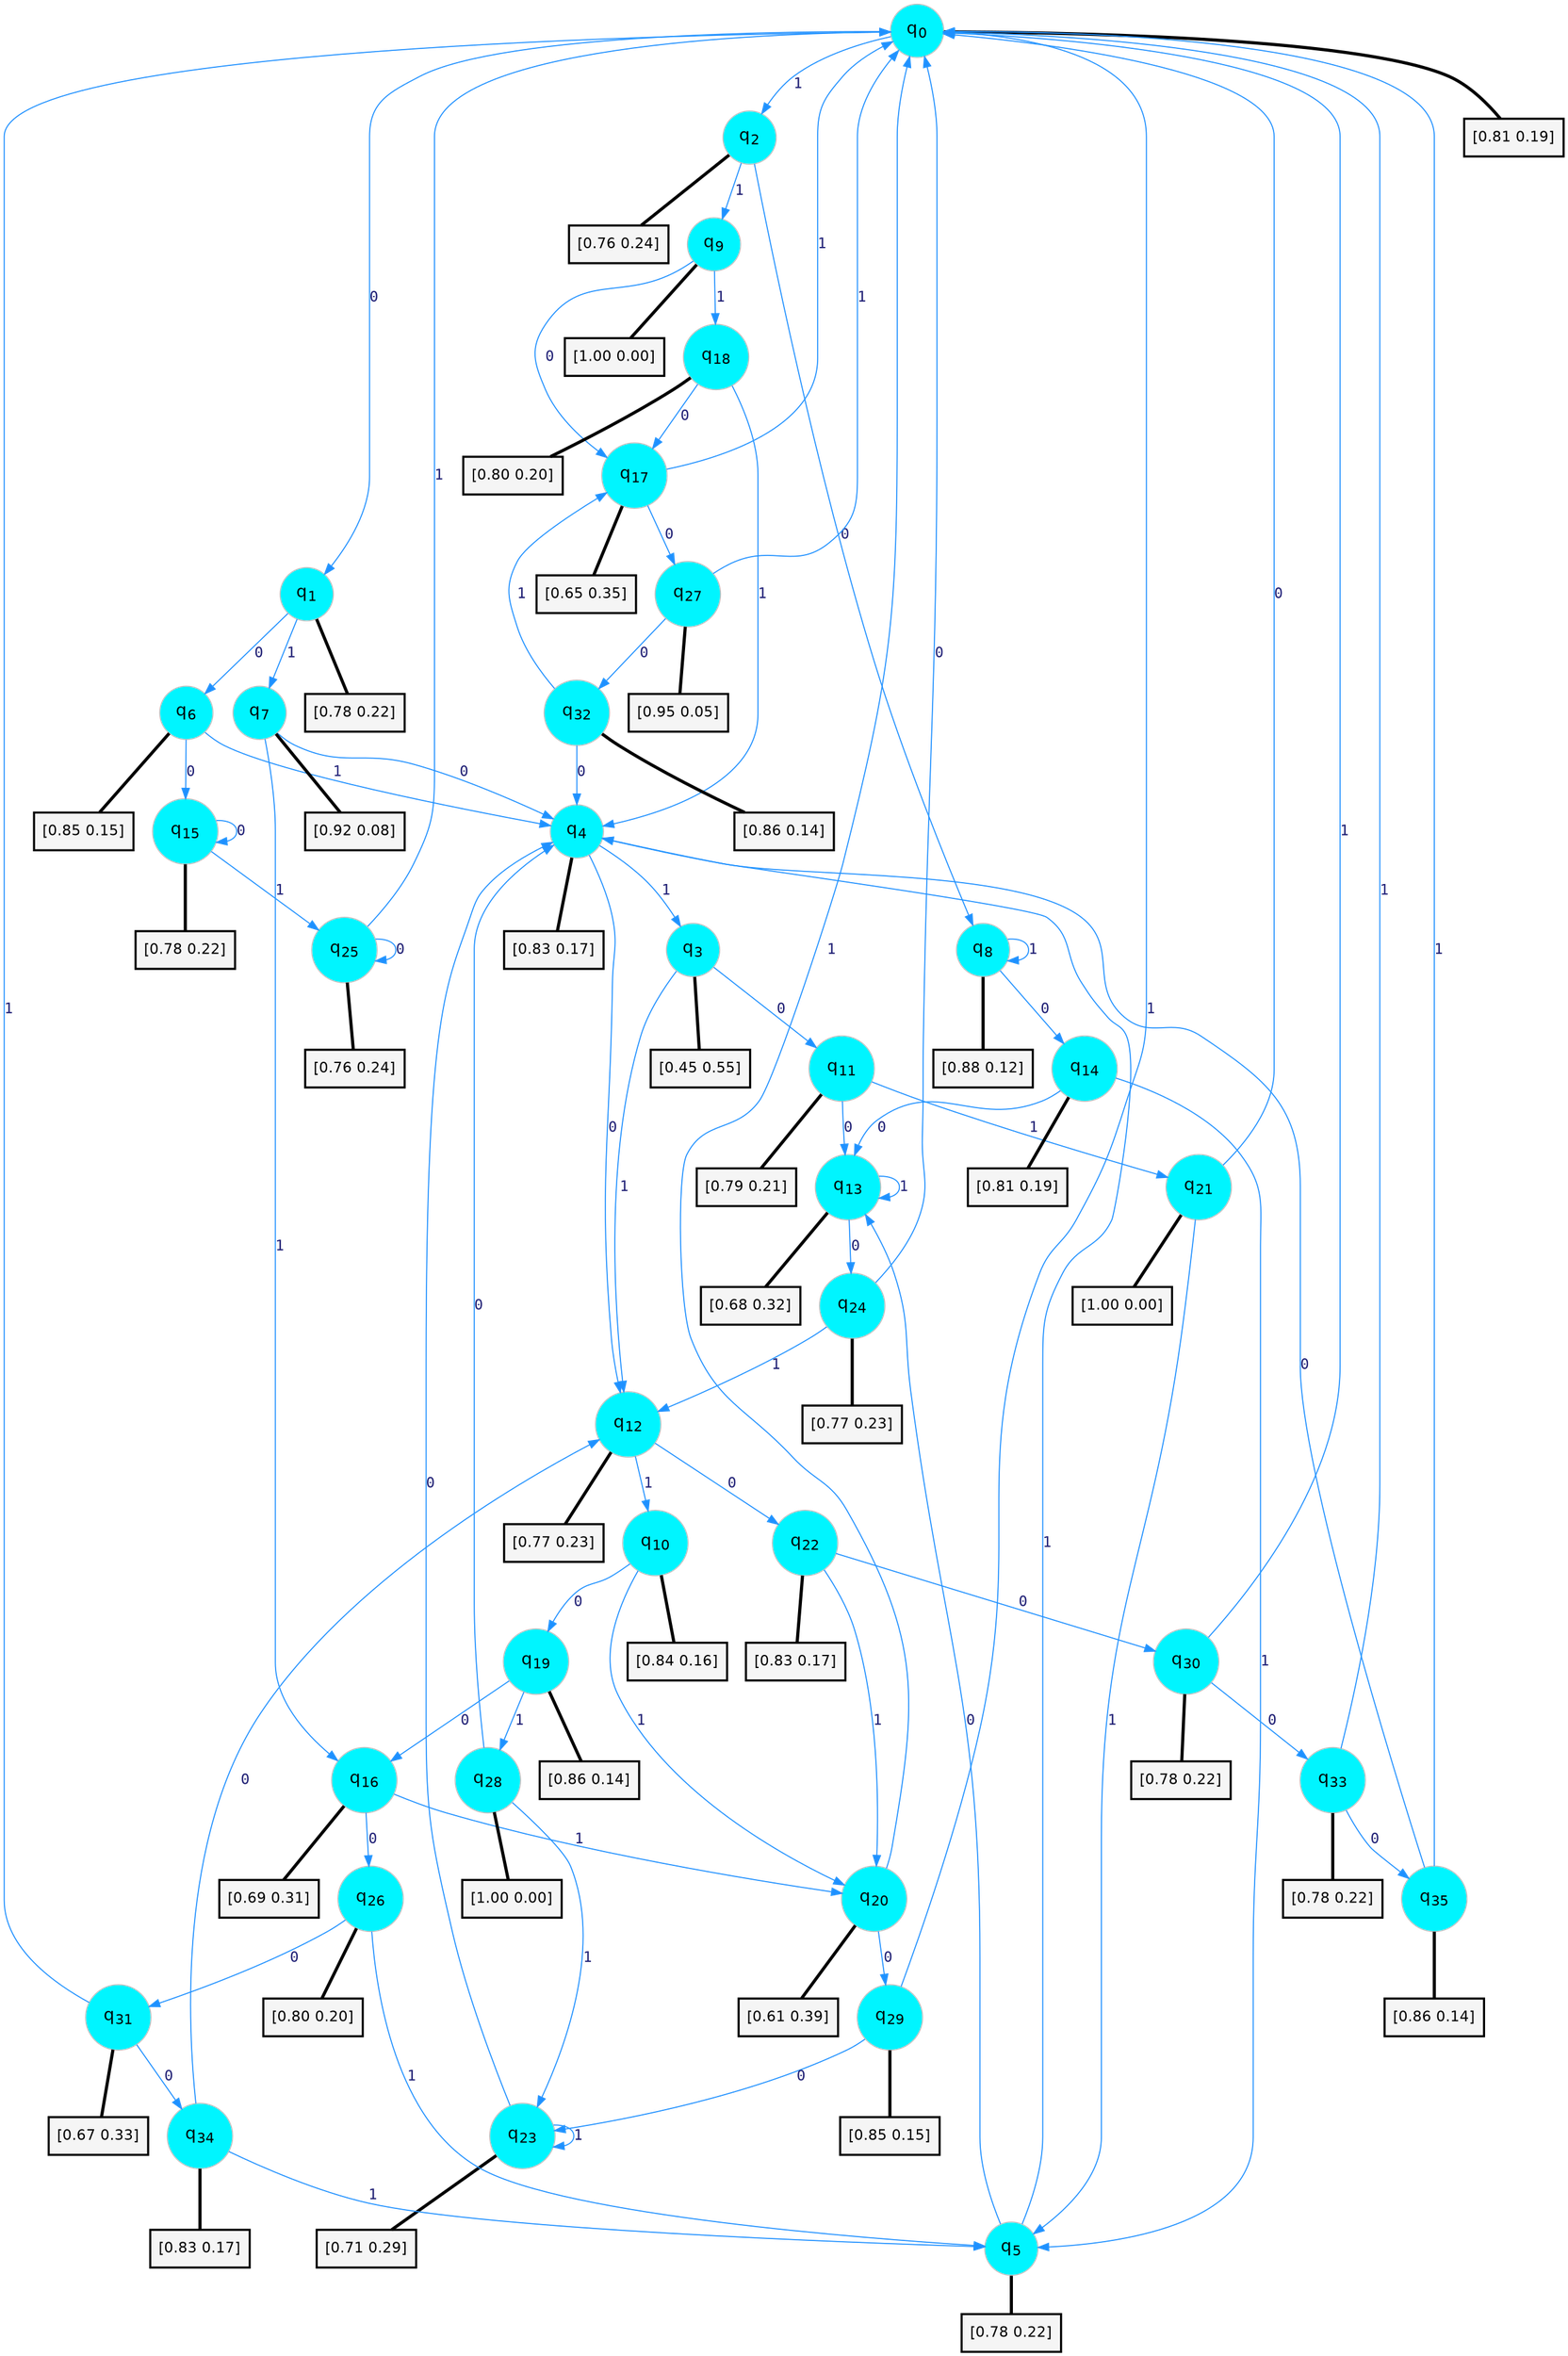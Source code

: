 digraph G {
graph [
bgcolor=transparent, dpi=300, rankdir=TD, size="40,25"];
node [
color=gray, fillcolor=turquoise1, fontcolor=black, fontname=Helvetica, fontsize=16, fontweight=bold, shape=circle, style=filled];
edge [
arrowsize=1, color=dodgerblue1, fontcolor=midnightblue, fontname=courier, fontweight=bold, penwidth=1, style=solid, weight=20];
0[label=<q<SUB>0</SUB>>];
1[label=<q<SUB>1</SUB>>];
2[label=<q<SUB>2</SUB>>];
3[label=<q<SUB>3</SUB>>];
4[label=<q<SUB>4</SUB>>];
5[label=<q<SUB>5</SUB>>];
6[label=<q<SUB>6</SUB>>];
7[label=<q<SUB>7</SUB>>];
8[label=<q<SUB>8</SUB>>];
9[label=<q<SUB>9</SUB>>];
10[label=<q<SUB>10</SUB>>];
11[label=<q<SUB>11</SUB>>];
12[label=<q<SUB>12</SUB>>];
13[label=<q<SUB>13</SUB>>];
14[label=<q<SUB>14</SUB>>];
15[label=<q<SUB>15</SUB>>];
16[label=<q<SUB>16</SUB>>];
17[label=<q<SUB>17</SUB>>];
18[label=<q<SUB>18</SUB>>];
19[label=<q<SUB>19</SUB>>];
20[label=<q<SUB>20</SUB>>];
21[label=<q<SUB>21</SUB>>];
22[label=<q<SUB>22</SUB>>];
23[label=<q<SUB>23</SUB>>];
24[label=<q<SUB>24</SUB>>];
25[label=<q<SUB>25</SUB>>];
26[label=<q<SUB>26</SUB>>];
27[label=<q<SUB>27</SUB>>];
28[label=<q<SUB>28</SUB>>];
29[label=<q<SUB>29</SUB>>];
30[label=<q<SUB>30</SUB>>];
31[label=<q<SUB>31</SUB>>];
32[label=<q<SUB>32</SUB>>];
33[label=<q<SUB>33</SUB>>];
34[label=<q<SUB>34</SUB>>];
35[label=<q<SUB>35</SUB>>];
36[label="[0.81 0.19]", shape=box,fontcolor=black, fontname=Helvetica, fontsize=14, penwidth=2, fillcolor=whitesmoke,color=black];
37[label="[0.78 0.22]", shape=box,fontcolor=black, fontname=Helvetica, fontsize=14, penwidth=2, fillcolor=whitesmoke,color=black];
38[label="[0.76 0.24]", shape=box,fontcolor=black, fontname=Helvetica, fontsize=14, penwidth=2, fillcolor=whitesmoke,color=black];
39[label="[0.45 0.55]", shape=box,fontcolor=black, fontname=Helvetica, fontsize=14, penwidth=2, fillcolor=whitesmoke,color=black];
40[label="[0.83 0.17]", shape=box,fontcolor=black, fontname=Helvetica, fontsize=14, penwidth=2, fillcolor=whitesmoke,color=black];
41[label="[0.78 0.22]", shape=box,fontcolor=black, fontname=Helvetica, fontsize=14, penwidth=2, fillcolor=whitesmoke,color=black];
42[label="[0.85 0.15]", shape=box,fontcolor=black, fontname=Helvetica, fontsize=14, penwidth=2, fillcolor=whitesmoke,color=black];
43[label="[0.92 0.08]", shape=box,fontcolor=black, fontname=Helvetica, fontsize=14, penwidth=2, fillcolor=whitesmoke,color=black];
44[label="[0.88 0.12]", shape=box,fontcolor=black, fontname=Helvetica, fontsize=14, penwidth=2, fillcolor=whitesmoke,color=black];
45[label="[1.00 0.00]", shape=box,fontcolor=black, fontname=Helvetica, fontsize=14, penwidth=2, fillcolor=whitesmoke,color=black];
46[label="[0.84 0.16]", shape=box,fontcolor=black, fontname=Helvetica, fontsize=14, penwidth=2, fillcolor=whitesmoke,color=black];
47[label="[0.79 0.21]", shape=box,fontcolor=black, fontname=Helvetica, fontsize=14, penwidth=2, fillcolor=whitesmoke,color=black];
48[label="[0.77 0.23]", shape=box,fontcolor=black, fontname=Helvetica, fontsize=14, penwidth=2, fillcolor=whitesmoke,color=black];
49[label="[0.68 0.32]", shape=box,fontcolor=black, fontname=Helvetica, fontsize=14, penwidth=2, fillcolor=whitesmoke,color=black];
50[label="[0.81 0.19]", shape=box,fontcolor=black, fontname=Helvetica, fontsize=14, penwidth=2, fillcolor=whitesmoke,color=black];
51[label="[0.78 0.22]", shape=box,fontcolor=black, fontname=Helvetica, fontsize=14, penwidth=2, fillcolor=whitesmoke,color=black];
52[label="[0.69 0.31]", shape=box,fontcolor=black, fontname=Helvetica, fontsize=14, penwidth=2, fillcolor=whitesmoke,color=black];
53[label="[0.65 0.35]", shape=box,fontcolor=black, fontname=Helvetica, fontsize=14, penwidth=2, fillcolor=whitesmoke,color=black];
54[label="[0.80 0.20]", shape=box,fontcolor=black, fontname=Helvetica, fontsize=14, penwidth=2, fillcolor=whitesmoke,color=black];
55[label="[0.86 0.14]", shape=box,fontcolor=black, fontname=Helvetica, fontsize=14, penwidth=2, fillcolor=whitesmoke,color=black];
56[label="[0.61 0.39]", shape=box,fontcolor=black, fontname=Helvetica, fontsize=14, penwidth=2, fillcolor=whitesmoke,color=black];
57[label="[1.00 0.00]", shape=box,fontcolor=black, fontname=Helvetica, fontsize=14, penwidth=2, fillcolor=whitesmoke,color=black];
58[label="[0.83 0.17]", shape=box,fontcolor=black, fontname=Helvetica, fontsize=14, penwidth=2, fillcolor=whitesmoke,color=black];
59[label="[0.71 0.29]", shape=box,fontcolor=black, fontname=Helvetica, fontsize=14, penwidth=2, fillcolor=whitesmoke,color=black];
60[label="[0.77 0.23]", shape=box,fontcolor=black, fontname=Helvetica, fontsize=14, penwidth=2, fillcolor=whitesmoke,color=black];
61[label="[0.76 0.24]", shape=box,fontcolor=black, fontname=Helvetica, fontsize=14, penwidth=2, fillcolor=whitesmoke,color=black];
62[label="[0.80 0.20]", shape=box,fontcolor=black, fontname=Helvetica, fontsize=14, penwidth=2, fillcolor=whitesmoke,color=black];
63[label="[0.95 0.05]", shape=box,fontcolor=black, fontname=Helvetica, fontsize=14, penwidth=2, fillcolor=whitesmoke,color=black];
64[label="[1.00 0.00]", shape=box,fontcolor=black, fontname=Helvetica, fontsize=14, penwidth=2, fillcolor=whitesmoke,color=black];
65[label="[0.85 0.15]", shape=box,fontcolor=black, fontname=Helvetica, fontsize=14, penwidth=2, fillcolor=whitesmoke,color=black];
66[label="[0.78 0.22]", shape=box,fontcolor=black, fontname=Helvetica, fontsize=14, penwidth=2, fillcolor=whitesmoke,color=black];
67[label="[0.67 0.33]", shape=box,fontcolor=black, fontname=Helvetica, fontsize=14, penwidth=2, fillcolor=whitesmoke,color=black];
68[label="[0.86 0.14]", shape=box,fontcolor=black, fontname=Helvetica, fontsize=14, penwidth=2, fillcolor=whitesmoke,color=black];
69[label="[0.78 0.22]", shape=box,fontcolor=black, fontname=Helvetica, fontsize=14, penwidth=2, fillcolor=whitesmoke,color=black];
70[label="[0.83 0.17]", shape=box,fontcolor=black, fontname=Helvetica, fontsize=14, penwidth=2, fillcolor=whitesmoke,color=black];
71[label="[0.86 0.14]", shape=box,fontcolor=black, fontname=Helvetica, fontsize=14, penwidth=2, fillcolor=whitesmoke,color=black];
0->1 [label=0];
0->2 [label=1];
0->36 [arrowhead=none, penwidth=3,color=black];
1->6 [label=0];
1->7 [label=1];
1->37 [arrowhead=none, penwidth=3,color=black];
2->8 [label=0];
2->9 [label=1];
2->38 [arrowhead=none, penwidth=3,color=black];
3->11 [label=0];
3->12 [label=1];
3->39 [arrowhead=none, penwidth=3,color=black];
4->12 [label=0];
4->3 [label=1];
4->40 [arrowhead=none, penwidth=3,color=black];
5->13 [label=0];
5->4 [label=1];
5->41 [arrowhead=none, penwidth=3,color=black];
6->15 [label=0];
6->4 [label=1];
6->42 [arrowhead=none, penwidth=3,color=black];
7->4 [label=0];
7->16 [label=1];
7->43 [arrowhead=none, penwidth=3,color=black];
8->14 [label=0];
8->8 [label=1];
8->44 [arrowhead=none, penwidth=3,color=black];
9->17 [label=0];
9->18 [label=1];
9->45 [arrowhead=none, penwidth=3,color=black];
10->19 [label=0];
10->20 [label=1];
10->46 [arrowhead=none, penwidth=3,color=black];
11->13 [label=0];
11->21 [label=1];
11->47 [arrowhead=none, penwidth=3,color=black];
12->22 [label=0];
12->10 [label=1];
12->48 [arrowhead=none, penwidth=3,color=black];
13->24 [label=0];
13->13 [label=1];
13->49 [arrowhead=none, penwidth=3,color=black];
14->13 [label=0];
14->5 [label=1];
14->50 [arrowhead=none, penwidth=3,color=black];
15->15 [label=0];
15->25 [label=1];
15->51 [arrowhead=none, penwidth=3,color=black];
16->26 [label=0];
16->20 [label=1];
16->52 [arrowhead=none, penwidth=3,color=black];
17->27 [label=0];
17->0 [label=1];
17->53 [arrowhead=none, penwidth=3,color=black];
18->17 [label=0];
18->4 [label=1];
18->54 [arrowhead=none, penwidth=3,color=black];
19->16 [label=0];
19->28 [label=1];
19->55 [arrowhead=none, penwidth=3,color=black];
20->29 [label=0];
20->0 [label=1];
20->56 [arrowhead=none, penwidth=3,color=black];
21->0 [label=0];
21->5 [label=1];
21->57 [arrowhead=none, penwidth=3,color=black];
22->30 [label=0];
22->20 [label=1];
22->58 [arrowhead=none, penwidth=3,color=black];
23->4 [label=0];
23->23 [label=1];
23->59 [arrowhead=none, penwidth=3,color=black];
24->0 [label=0];
24->12 [label=1];
24->60 [arrowhead=none, penwidth=3,color=black];
25->25 [label=0];
25->0 [label=1];
25->61 [arrowhead=none, penwidth=3,color=black];
26->31 [label=0];
26->5 [label=1];
26->62 [arrowhead=none, penwidth=3,color=black];
27->32 [label=0];
27->0 [label=1];
27->63 [arrowhead=none, penwidth=3,color=black];
28->4 [label=0];
28->23 [label=1];
28->64 [arrowhead=none, penwidth=3,color=black];
29->23 [label=0];
29->0 [label=1];
29->65 [arrowhead=none, penwidth=3,color=black];
30->33 [label=0];
30->0 [label=1];
30->66 [arrowhead=none, penwidth=3,color=black];
31->34 [label=0];
31->0 [label=1];
31->67 [arrowhead=none, penwidth=3,color=black];
32->4 [label=0];
32->17 [label=1];
32->68 [arrowhead=none, penwidth=3,color=black];
33->35 [label=0];
33->0 [label=1];
33->69 [arrowhead=none, penwidth=3,color=black];
34->12 [label=0];
34->5 [label=1];
34->70 [arrowhead=none, penwidth=3,color=black];
35->4 [label=0];
35->0 [label=1];
35->71 [arrowhead=none, penwidth=3,color=black];
}
